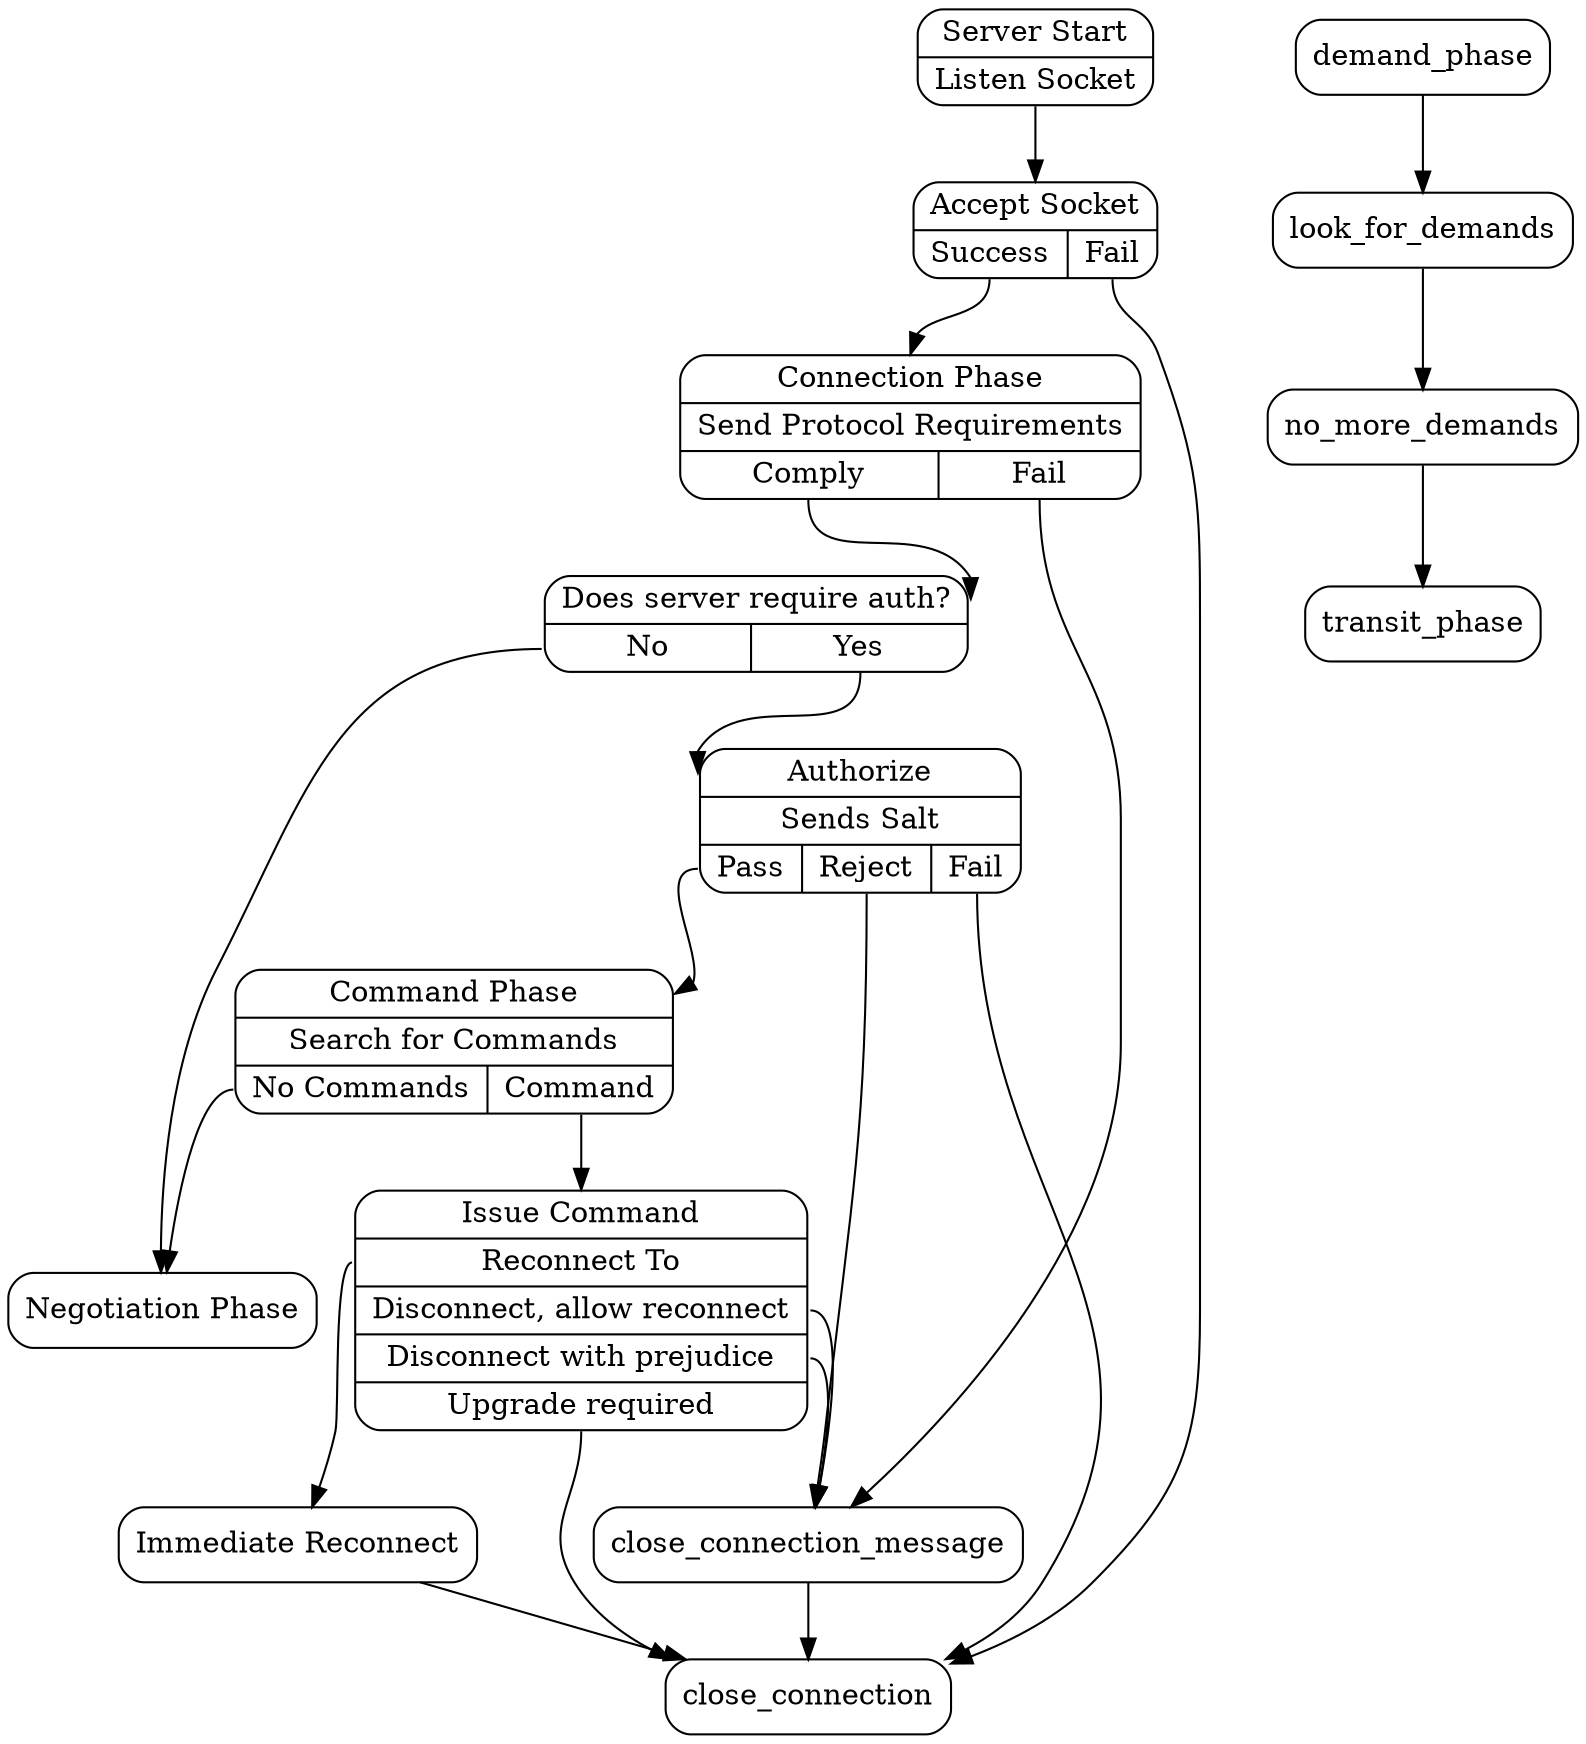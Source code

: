 // $Revision$

digraph G {

    graph [];
    node  [shape=Mrecord];
    edge  [];

    "server_start"        [label="{Server Start|<listensocket>Listen Socket}"];
    "accept_socket"       [label="{<in>Accept Socket|{<success>Success|<fail>Fail}}"];
    "connection_phase"    [label="{<in>Connection Phase|Send Protocol Requirements|{<comply>Comply|<fail>Fail}}"];
    "require_auth"        [label="{<in>Does server require auth?|{<no>No|<yes>Yes}}"];
    "authorize"           [label="{<in>Authorize|Sends Salt|{<pass>Pass|<reject>Reject|<fail>Fail}}"]
    "command_phase"       [label="{<in>Command Phase|Search for Commands|{<nocommands>No Commands|<command>Command}}"];
    "issue_command"       [label="{<in>Issue Command|<reconnectto>Reconnect To|<disconnect>Disconnect, allow reconnect|<disconnectpr>Disconnect with prejudice|<upgrade>Upgrade required}"];
    "negotiation_phase"   [label="{<in>Negotiation Phase}"]
    "immediate_reconnect" [label="Immediate Reconnect"]

    server_start:listensocket     -> accept_socket:in               [];

    accept_socket:success         -> connection_phase:in            [];
    accept_socket:fail            -> close_connection               [];

    connection_phase:comply       -> require_auth:in                [];
    connection_phase:fail         -> close_connection_message       [];

    require_auth:yes              -> authorize:in                   [];
    require_auth:no               -> negotiation_phase:in           [];

    close_connection_message      -> close_connection               [];

    authorize:pass                -> command_phase:in               [];
    authorize:fail                -> close_connection               [];
    authorize:reject              -> close_connection_message       [];

    command_phase:command         -> issue_command:in               [];

    issue_command:reconnectto:w   -> immediate_reconnect            [];
    issue_command:disconnect:e    -> close_connection_message       [];
    issue_command:disconnectpr:e  -> close_connection_message       [];
    issue_command:upgrade:s       -> close_connection               [];

    immediate_reconnect           -> close_connection               [];

    command_phase:nocommands      -> negotiation_phase:in           [];

    demand_phase -> look_for_demands -> no_more_demands -> transit_phase




}